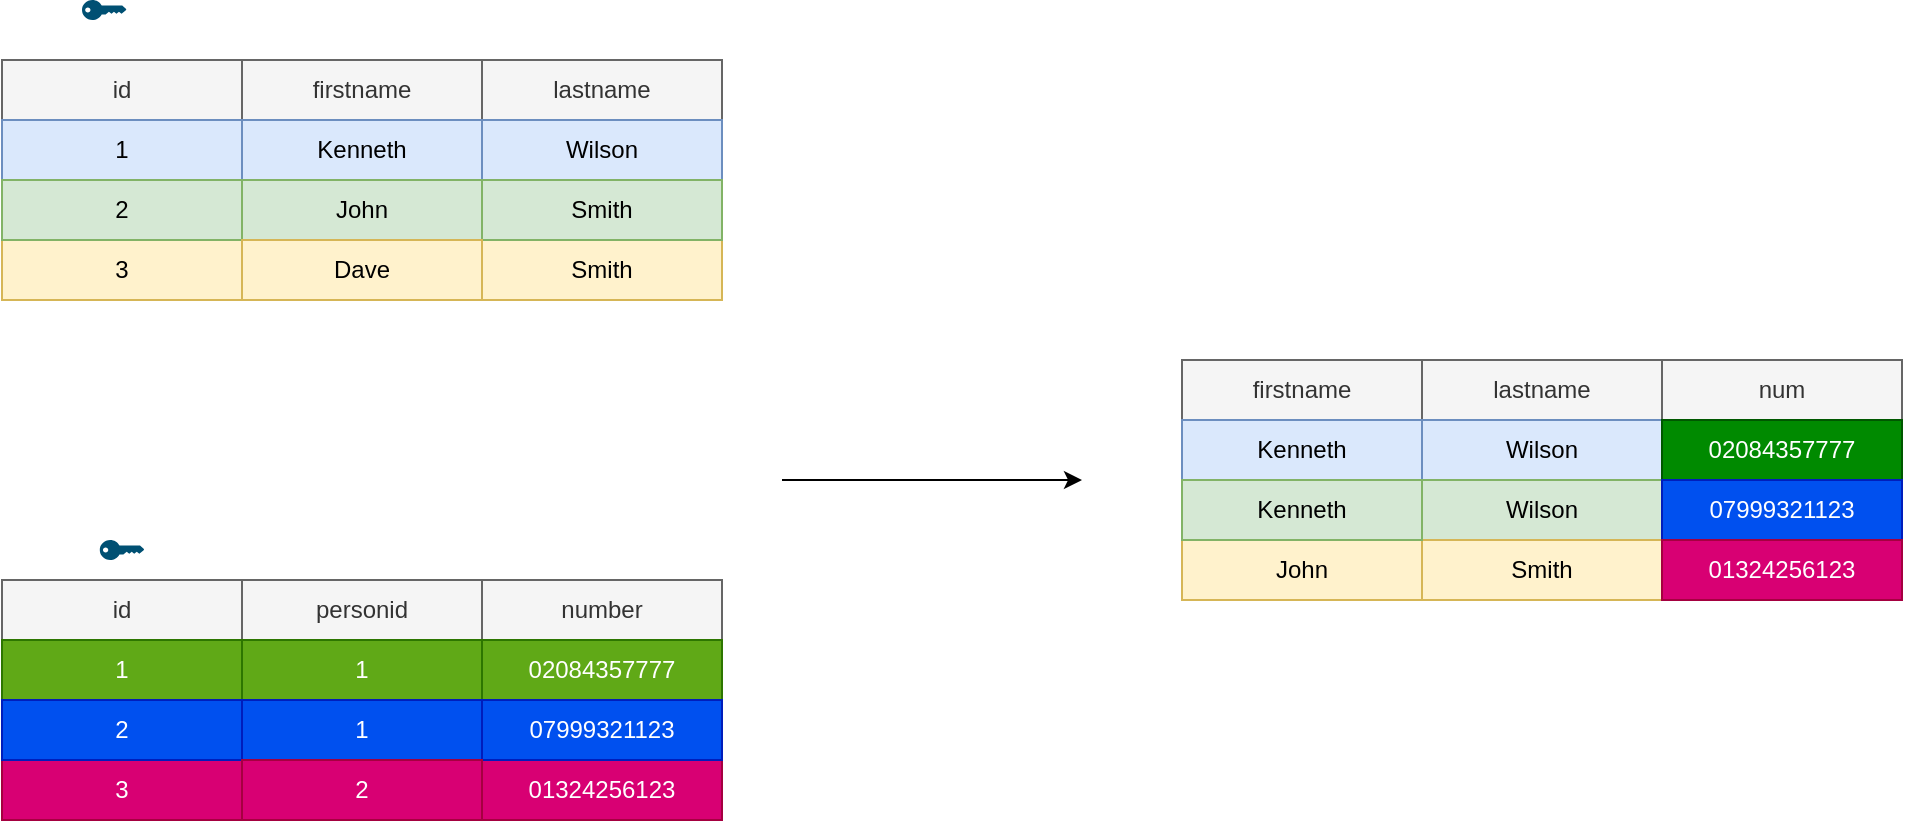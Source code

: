 <mxfile version="14.5.7" type="device"><diagram id="yiUNYZgZSz-2jo43E02a" name="Page-1"><mxGraphModel dx="2062" dy="1123" grid="1" gridSize="10" guides="1" tooltips="1" connect="1" arrows="1" fold="1" page="1" pageScale="1" pageWidth="827" pageHeight="1169" math="0" shadow="0"><root><mxCell id="0"/><mxCell id="1" parent="0"/><mxCell id="ph6sf73m2pzwvewKClyw-1" value="id" style="rounded=0;whiteSpace=wrap;html=1;fillColor=#f5f5f5;strokeColor=#666666;fontColor=#333333;" vertex="1" parent="1"><mxGeometry x="160" y="140" width="120" height="30" as="geometry"/></mxCell><mxCell id="ph6sf73m2pzwvewKClyw-2" value="firstname" style="rounded=0;whiteSpace=wrap;html=1;fillColor=#f5f5f5;strokeColor=#666666;fontColor=#333333;" vertex="1" parent="1"><mxGeometry x="280" y="140" width="120" height="30" as="geometry"/></mxCell><mxCell id="ph6sf73m2pzwvewKClyw-3" value="lastname" style="rounded=0;whiteSpace=wrap;html=1;fillColor=#f5f5f5;strokeColor=#666666;fontColor=#333333;" vertex="1" parent="1"><mxGeometry x="400" y="140" width="120" height="30" as="geometry"/></mxCell><mxCell id="ph6sf73m2pzwvewKClyw-4" value="1" style="rounded=0;whiteSpace=wrap;html=1;fillColor=#dae8fc;strokeColor=#6c8ebf;" vertex="1" parent="1"><mxGeometry x="160" y="170" width="120" height="30" as="geometry"/></mxCell><mxCell id="ph6sf73m2pzwvewKClyw-5" value="Kenneth" style="rounded=0;whiteSpace=wrap;html=1;fillColor=#dae8fc;strokeColor=#6c8ebf;" vertex="1" parent="1"><mxGeometry x="280" y="170" width="120" height="30" as="geometry"/></mxCell><mxCell id="ph6sf73m2pzwvewKClyw-6" value="Wilson" style="rounded=0;whiteSpace=wrap;html=1;fillColor=#dae8fc;strokeColor=#6c8ebf;" vertex="1" parent="1"><mxGeometry x="400" y="170" width="120" height="30" as="geometry"/></mxCell><mxCell id="ph6sf73m2pzwvewKClyw-7" value="2" style="rounded=0;whiteSpace=wrap;html=1;fillColor=#d5e8d4;strokeColor=#82b366;" vertex="1" parent="1"><mxGeometry x="160" y="200" width="120" height="30" as="geometry"/></mxCell><mxCell id="ph6sf73m2pzwvewKClyw-8" value="John" style="rounded=0;whiteSpace=wrap;html=1;fillColor=#d5e8d4;strokeColor=#82b366;" vertex="1" parent="1"><mxGeometry x="280" y="200" width="120" height="30" as="geometry"/></mxCell><mxCell id="ph6sf73m2pzwvewKClyw-9" value="Smith" style="rounded=0;whiteSpace=wrap;html=1;fillColor=#d5e8d4;strokeColor=#82b366;" vertex="1" parent="1"><mxGeometry x="400" y="200" width="120" height="30" as="geometry"/></mxCell><mxCell id="ph6sf73m2pzwvewKClyw-10" value="3" style="rounded=0;whiteSpace=wrap;html=1;fillColor=#fff2cc;strokeColor=#d6b656;" vertex="1" parent="1"><mxGeometry x="160" y="230" width="120" height="30" as="geometry"/></mxCell><mxCell id="ph6sf73m2pzwvewKClyw-11" value="Dave" style="rounded=0;whiteSpace=wrap;html=1;fillColor=#f5f5f5;strokeColor=#666666;fontColor=#333333;" vertex="1" parent="1"><mxGeometry x="280" y="230" width="120" height="30" as="geometry"/></mxCell><mxCell id="ph6sf73m2pzwvewKClyw-12" value="Smith" style="rounded=0;whiteSpace=wrap;html=1;fillColor=#fff2cc;strokeColor=#d6b656;" vertex="1" parent="1"><mxGeometry x="400" y="230" width="120" height="30" as="geometry"/></mxCell><mxCell id="ph6sf73m2pzwvewKClyw-14" value="2" style="rounded=0;whiteSpace=wrap;html=1;fillColor=#d5e8d4;strokeColor=#82b366;" vertex="1" parent="1"><mxGeometry x="160" y="200" width="120" height="30" as="geometry"/></mxCell><mxCell id="ph6sf73m2pzwvewKClyw-16" value="Smith" style="rounded=0;whiteSpace=wrap;html=1;fillColor=#d5e8d4;strokeColor=#82b366;" vertex="1" parent="1"><mxGeometry x="400" y="200" width="120" height="30" as="geometry"/></mxCell><mxCell id="ph6sf73m2pzwvewKClyw-17" value="Dave" style="rounded=0;whiteSpace=wrap;html=1;fillColor=#fff2cc;strokeColor=#d6b656;" vertex="1" parent="1"><mxGeometry x="280" y="230" width="120" height="30" as="geometry"/></mxCell><mxCell id="ph6sf73m2pzwvewKClyw-18" value="id" style="rounded=0;whiteSpace=wrap;html=1;fillColor=#f5f5f5;strokeColor=#666666;fontColor=#333333;" vertex="1" parent="1"><mxGeometry x="160" y="400" width="120" height="30" as="geometry"/></mxCell><mxCell id="ph6sf73m2pzwvewKClyw-19" value="personid" style="rounded=0;whiteSpace=wrap;html=1;fillColor=#f5f5f5;strokeColor=#666666;fontColor=#333333;" vertex="1" parent="1"><mxGeometry x="280" y="400" width="120" height="30" as="geometry"/></mxCell><mxCell id="ph6sf73m2pzwvewKClyw-20" value="number" style="rounded=0;whiteSpace=wrap;html=1;fillColor=#f5f5f5;strokeColor=#666666;fontColor=#333333;" vertex="1" parent="1"><mxGeometry x="400" y="400" width="120" height="30" as="geometry"/></mxCell><mxCell id="ph6sf73m2pzwvewKClyw-21" value="1" style="rounded=0;whiteSpace=wrap;html=1;fillColor=#60a917;strokeColor=#2D7600;fontColor=#ffffff;" vertex="1" parent="1"><mxGeometry x="160" y="430" width="120" height="30" as="geometry"/></mxCell><mxCell id="ph6sf73m2pzwvewKClyw-22" value="1" style="rounded=0;whiteSpace=wrap;html=1;fillColor=#60a917;strokeColor=#2D7600;fontColor=#ffffff;" vertex="1" parent="1"><mxGeometry x="280" y="430" width="120" height="30" as="geometry"/></mxCell><mxCell id="ph6sf73m2pzwvewKClyw-23" value="02084357777" style="rounded=0;whiteSpace=wrap;html=1;fillColor=#60a917;strokeColor=#2D7600;fontColor=#ffffff;" vertex="1" parent="1"><mxGeometry x="400" y="430" width="120" height="30" as="geometry"/></mxCell><mxCell id="ph6sf73m2pzwvewKClyw-24" value="2" style="rounded=0;whiteSpace=wrap;html=1;fillColor=#d5e8d4;strokeColor=#82b366;" vertex="1" parent="1"><mxGeometry x="160" y="460" width="120" height="30" as="geometry"/></mxCell><mxCell id="ph6sf73m2pzwvewKClyw-25" value="" style="rounded=0;whiteSpace=wrap;html=1;fillColor=#d5e8d4;strokeColor=#82b366;" vertex="1" parent="1"><mxGeometry x="280" y="460" width="120" height="30" as="geometry"/></mxCell><mxCell id="ph6sf73m2pzwvewKClyw-26" value="Smith" style="rounded=0;whiteSpace=wrap;html=1;fillColor=#d5e8d4;strokeColor=#82b366;" vertex="1" parent="1"><mxGeometry x="400" y="460" width="120" height="30" as="geometry"/></mxCell><mxCell id="ph6sf73m2pzwvewKClyw-27" value="3" style="rounded=0;whiteSpace=wrap;html=1;fillColor=#d80073;strokeColor=#A50040;fontColor=#ffffff;" vertex="1" parent="1"><mxGeometry x="160" y="490" width="120" height="30" as="geometry"/></mxCell><mxCell id="ph6sf73m2pzwvewKClyw-28" value="Dave" style="rounded=0;whiteSpace=wrap;html=1;fillColor=#f5f5f5;strokeColor=#666666;fontColor=#333333;" vertex="1" parent="1"><mxGeometry x="280" y="490" width="120" height="30" as="geometry"/></mxCell><mxCell id="ph6sf73m2pzwvewKClyw-29" value="01324256123" style="rounded=0;whiteSpace=wrap;html=1;fillColor=#d80073;strokeColor=#A50040;fontColor=#ffffff;" vertex="1" parent="1"><mxGeometry x="400" y="490" width="120" height="30" as="geometry"/></mxCell><mxCell id="ph6sf73m2pzwvewKClyw-30" value="2" style="rounded=0;whiteSpace=wrap;html=1;fillColor=#0050ef;strokeColor=#001DBC;fontColor=#ffffff;" vertex="1" parent="1"><mxGeometry x="160" y="460" width="120" height="30" as="geometry"/></mxCell><mxCell id="ph6sf73m2pzwvewKClyw-31" value="1" style="rounded=0;whiteSpace=wrap;html=1;fillColor=#0050ef;strokeColor=#001DBC;fontColor=#ffffff;" vertex="1" parent="1"><mxGeometry x="280" y="460" width="120" height="30" as="geometry"/></mxCell><mxCell id="ph6sf73m2pzwvewKClyw-32" value="07999321123" style="rounded=0;whiteSpace=wrap;html=1;fillColor=#0050ef;strokeColor=#001DBC;fontColor=#ffffff;" vertex="1" parent="1"><mxGeometry x="400" y="460" width="120" height="30" as="geometry"/></mxCell><mxCell id="ph6sf73m2pzwvewKClyw-33" value="2" style="rounded=0;whiteSpace=wrap;html=1;fillColor=#d80073;strokeColor=#A50040;fontColor=#ffffff;" vertex="1" parent="1"><mxGeometry x="280" y="490" width="120" height="30" as="geometry"/></mxCell><mxCell id="ph6sf73m2pzwvewKClyw-34" value="firstname" style="rounded=0;whiteSpace=wrap;html=1;fillColor=#f5f5f5;strokeColor=#666666;fontColor=#333333;" vertex="1" parent="1"><mxGeometry x="750" y="290" width="120" height="30" as="geometry"/></mxCell><mxCell id="ph6sf73m2pzwvewKClyw-35" value="lastname" style="rounded=0;whiteSpace=wrap;html=1;fillColor=#f5f5f5;strokeColor=#666666;fontColor=#333333;" vertex="1" parent="1"><mxGeometry x="870" y="290" width="120" height="30" as="geometry"/></mxCell><mxCell id="ph6sf73m2pzwvewKClyw-36" value="num" style="rounded=0;whiteSpace=wrap;html=1;fillColor=#f5f5f5;strokeColor=#666666;fontColor=#333333;" vertex="1" parent="1"><mxGeometry x="990" y="290" width="120" height="30" as="geometry"/></mxCell><mxCell id="ph6sf73m2pzwvewKClyw-37" value="Kenneth" style="rounded=0;whiteSpace=wrap;html=1;fillColor=#dae8fc;strokeColor=#6c8ebf;" vertex="1" parent="1"><mxGeometry x="750" y="320" width="120" height="30" as="geometry"/></mxCell><mxCell id="ph6sf73m2pzwvewKClyw-38" value="Wilson" style="rounded=0;whiteSpace=wrap;html=1;fillColor=#dae8fc;strokeColor=#6c8ebf;" vertex="1" parent="1"><mxGeometry x="870" y="320" width="120" height="30" as="geometry"/></mxCell><mxCell id="ph6sf73m2pzwvewKClyw-39" value="02084357777" style="rounded=0;whiteSpace=wrap;html=1;fillColor=#008a00;strokeColor=#005700;fontColor=#ffffff;" vertex="1" parent="1"><mxGeometry x="990" y="320" width="120" height="30" as="geometry"/></mxCell><mxCell id="ph6sf73m2pzwvewKClyw-40" value="Kenneth" style="rounded=0;whiteSpace=wrap;html=1;fillColor=#d5e8d4;strokeColor=#82b366;" vertex="1" parent="1"><mxGeometry x="750" y="350" width="120" height="30" as="geometry"/></mxCell><mxCell id="ph6sf73m2pzwvewKClyw-41" value="Wilson" style="rounded=0;whiteSpace=wrap;html=1;fillColor=#d5e8d4;strokeColor=#82b366;" vertex="1" parent="1"><mxGeometry x="870" y="350" width="120" height="30" as="geometry"/></mxCell><mxCell id="ph6sf73m2pzwvewKClyw-42" value="07999321123" style="rounded=0;whiteSpace=wrap;html=1;fillColor=#0050ef;strokeColor=#001DBC;fontColor=#ffffff;" vertex="1" parent="1"><mxGeometry x="990" y="350" width="120" height="30" as="geometry"/></mxCell><mxCell id="ph6sf73m2pzwvewKClyw-43" value="John" style="rounded=0;whiteSpace=wrap;html=1;fillColor=#fff2cc;strokeColor=#d6b656;" vertex="1" parent="1"><mxGeometry x="750" y="380" width="120" height="30" as="geometry"/></mxCell><mxCell id="ph6sf73m2pzwvewKClyw-44" value="Smith" style="rounded=0;whiteSpace=wrap;html=1;fillColor=#fff2cc;strokeColor=#d6b656;" vertex="1" parent="1"><mxGeometry x="870" y="380" width="120" height="30" as="geometry"/></mxCell><mxCell id="ph6sf73m2pzwvewKClyw-45" value="01324256123" style="rounded=0;whiteSpace=wrap;html=1;fillColor=#d80073;strokeColor=#A50040;fontColor=#ffffff;" vertex="1" parent="1"><mxGeometry x="990" y="380" width="120" height="30" as="geometry"/></mxCell><mxCell id="ph6sf73m2pzwvewKClyw-46" value="Kenneth" style="rounded=0;whiteSpace=wrap;html=1;fillColor=#d5e8d4;strokeColor=#82b366;" vertex="1" parent="1"><mxGeometry x="750" y="350" width="120" height="30" as="geometry"/></mxCell><mxCell id="ph6sf73m2pzwvewKClyw-53" value="" style="endArrow=classic;html=1;" edge="1" parent="1"><mxGeometry width="50" height="50" relative="1" as="geometry"><mxPoint x="550" y="350" as="sourcePoint"/><mxPoint x="700" y="350" as="targetPoint"/></mxGeometry></mxCell><mxCell id="ph6sf73m2pzwvewKClyw-54" value="" style="points=[[0,0.5,0],[0.24,0,0],[0.5,0.28,0],[0.995,0.475,0],[0.5,0.72,0],[0.24,1,0]];verticalLabelPosition=bottom;html=1;verticalAlign=top;aspect=fixed;align=center;pointerEvents=1;shape=mxgraph.cisco19.key;fillColor=#005073;strokeColor=none;" vertex="1" parent="1"><mxGeometry x="200" y="110" width="22.22" height="10" as="geometry"/></mxCell><mxCell id="ph6sf73m2pzwvewKClyw-57" value="" style="points=[[0,0.5,0],[0.24,0,0],[0.5,0.28,0],[0.995,0.475,0],[0.5,0.72,0],[0.24,1,0]];verticalLabelPosition=bottom;html=1;verticalAlign=top;aspect=fixed;align=center;pointerEvents=1;shape=mxgraph.cisco19.key;fillColor=#005073;strokeColor=none;" vertex="1" parent="1"><mxGeometry x="208.89" y="380" width="22.22" height="10" as="geometry"/></mxCell></root></mxGraphModel></diagram></mxfile>